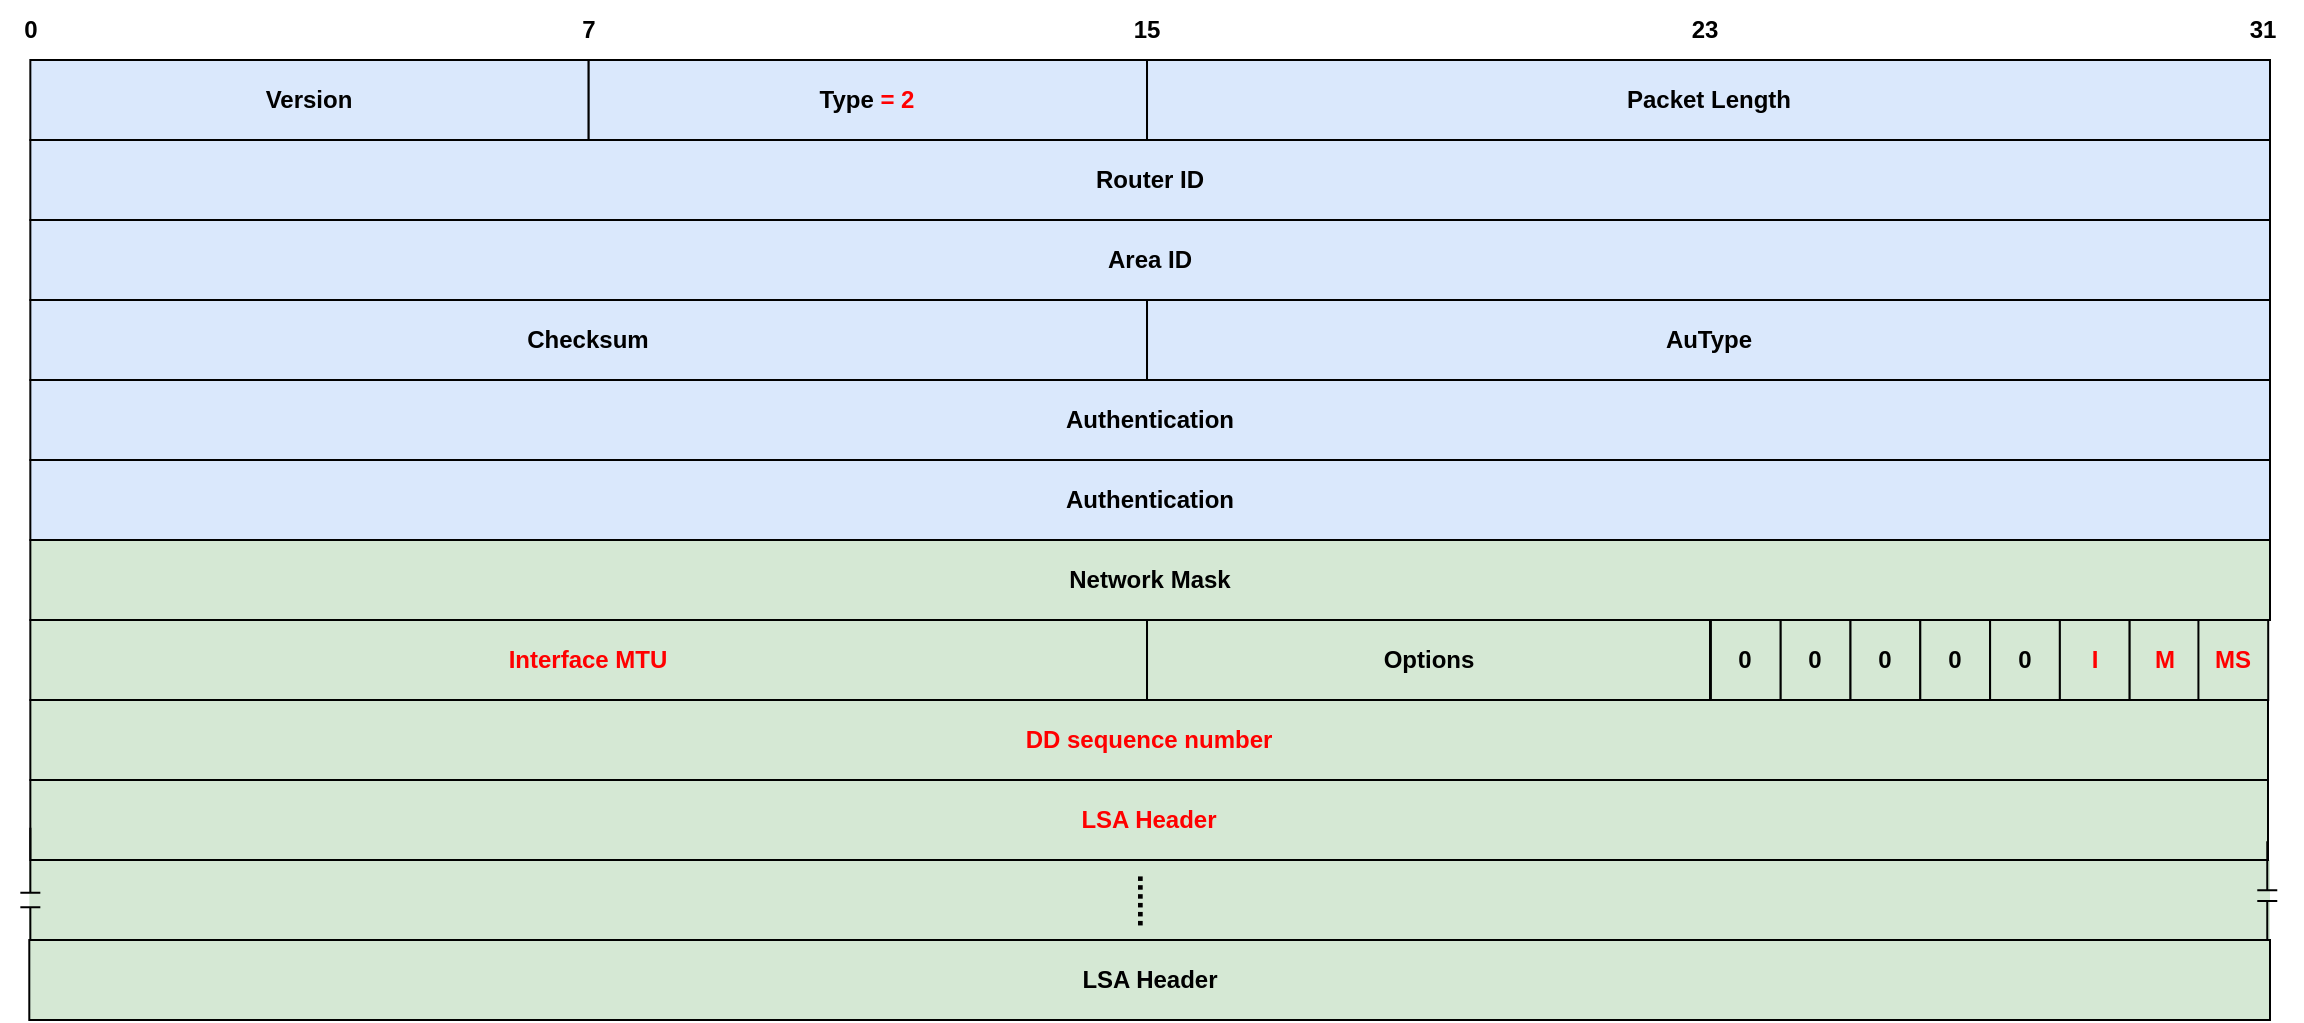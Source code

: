 <mxfile version="27.0.9">
  <diagram name="第1頁" id="42sLrqm_TxsRs1g0UzyI">
    <mxGraphModel dx="1426" dy="859" grid="1" gridSize="10" guides="1" tooltips="1" connect="1" arrows="1" fold="1" page="1" pageScale="1" pageWidth="1169" pageHeight="827" math="0" shadow="0">
      <root>
        <mxCell id="0" />
        <mxCell id="1" parent="0" />
        <mxCell id="miTaI1y8mHFx_gWerBgb-1" value="" style="rounded=0;whiteSpace=wrap;html=1;fillColor=#d5e8d4;strokeColor=none;fontStyle=1" parent="1" vertex="1">
          <mxGeometry x="39.65" y="560" width="1120.35" height="40" as="geometry" />
        </mxCell>
        <mxCell id="miTaI1y8mHFx_gWerBgb-2" value="&lt;span&gt;Version&lt;/span&gt;" style="rounded=0;whiteSpace=wrap;html=1;fillColor=#dae8fc;strokeColor=#000000;fontStyle=1" parent="1" vertex="1">
          <mxGeometry x="40.172" y="160" width="279.169" height="40" as="geometry" />
        </mxCell>
        <mxCell id="miTaI1y8mHFx_gWerBgb-3" value="&lt;span&gt;Type &lt;font style=&quot;color: rgb(255, 0, 0);&quot;&gt;= 2&lt;/font&gt;&lt;/span&gt;" style="rounded=0;whiteSpace=wrap;html=1;fillColor=#dae8fc;strokeColor=#000000;fontStyle=1" parent="1" vertex="1">
          <mxGeometry x="319.341" y="160" width="279.169" height="40" as="geometry" />
        </mxCell>
        <mxCell id="miTaI1y8mHFx_gWerBgb-4" value="Packet Length" style="rounded=0;whiteSpace=wrap;html=1;fillColor=#dae8fc;strokeColor=#000000;fontStyle=1" parent="1" vertex="1">
          <mxGeometry x="598.51" y="160" width="561.49" height="40" as="geometry" />
        </mxCell>
        <mxCell id="miTaI1y8mHFx_gWerBgb-5" value="Router ID" style="rounded=0;whiteSpace=wrap;html=1;fillColor=#dae8fc;strokeColor=#000000;fontStyle=1" parent="1" vertex="1">
          <mxGeometry x="40.17" y="200" width="1119.83" height="40" as="geometry" />
        </mxCell>
        <mxCell id="miTaI1y8mHFx_gWerBgb-6" value="Area ID" style="rounded=0;whiteSpace=wrap;html=1;fillColor=#dae8fc;strokeColor=#000000;fontStyle=1" parent="1" vertex="1">
          <mxGeometry x="40.17" y="240" width="1119.83" height="40" as="geometry" />
        </mxCell>
        <mxCell id="miTaI1y8mHFx_gWerBgb-7" value="&lt;span&gt;0&lt;/span&gt;" style="text;html=1;align=center;verticalAlign=middle;resizable=0;points=[];autosize=1;strokeColor=none;fillColor=none;fontStyle=1" parent="1" vertex="1">
          <mxGeometry x="25.17" y="130" width="30" height="30" as="geometry" />
        </mxCell>
        <mxCell id="miTaI1y8mHFx_gWerBgb-8" value="&lt;span&gt;7&lt;/span&gt;" style="text;html=1;align=center;verticalAlign=middle;resizable=0;points=[];autosize=1;strokeColor=none;fillColor=none;fontStyle=1" parent="1" vertex="1">
          <mxGeometry x="304.339" y="130" width="30" height="30" as="geometry" />
        </mxCell>
        <mxCell id="miTaI1y8mHFx_gWerBgb-9" value="&lt;span&gt;15&lt;/span&gt;" style="text;html=1;align=center;verticalAlign=middle;resizable=0;points=[];autosize=1;strokeColor=none;fillColor=none;fontStyle=1" parent="1" vertex="1">
          <mxGeometry x="577.904" y="130" width="40" height="30" as="geometry" />
        </mxCell>
        <mxCell id="miTaI1y8mHFx_gWerBgb-10" value="&lt;span&gt;31&lt;/span&gt;" style="text;html=1;align=center;verticalAlign=middle;resizable=0;points=[];autosize=1;strokeColor=none;fillColor=none;fontStyle=1" parent="1" vertex="1">
          <mxGeometry x="1135.628" y="130" width="40" height="30" as="geometry" />
        </mxCell>
        <mxCell id="miTaI1y8mHFx_gWerBgb-11" value="Checksum" style="rounded=0;whiteSpace=wrap;html=1;fillColor=#dae8fc;strokeColor=#000000;fontStyle=1" parent="1" vertex="1">
          <mxGeometry x="40.172" y="280" width="558.338" height="40" as="geometry" />
        </mxCell>
        <mxCell id="miTaI1y8mHFx_gWerBgb-12" value="AuType" style="rounded=0;whiteSpace=wrap;html=1;fillColor=#dae8fc;strokeColor=#000000;fontStyle=1" parent="1" vertex="1">
          <mxGeometry x="598.51" y="280" width="561.49" height="40" as="geometry" />
        </mxCell>
        <mxCell id="miTaI1y8mHFx_gWerBgb-13" value="Authentication" style="rounded=0;whiteSpace=wrap;html=1;fillColor=#dae8fc;strokeColor=#000000;fontStyle=1" parent="1" vertex="1">
          <mxGeometry x="40.17" y="320" width="1119.83" height="40" as="geometry" />
        </mxCell>
        <mxCell id="miTaI1y8mHFx_gWerBgb-14" value="Authentication" style="rounded=0;whiteSpace=wrap;html=1;fillColor=#dae8fc;strokeColor=#000000;fontStyle=1" parent="1" vertex="1">
          <mxGeometry x="40.17" y="360" width="1119.83" height="40" as="geometry" />
        </mxCell>
        <mxCell id="miTaI1y8mHFx_gWerBgb-15" value="Network Mask" style="rounded=0;whiteSpace=wrap;html=1;fillColor=#d5e8d4;strokeColor=default;fontStyle=1" parent="1" vertex="1">
          <mxGeometry x="40.17" y="400" width="1119.83" height="40" as="geometry" />
        </mxCell>
        <mxCell id="miTaI1y8mHFx_gWerBgb-16" style="edgeStyle=orthogonalEdgeStyle;rounded=0;orthogonalLoop=1;jettySize=auto;html=1;exitX=0.5;exitY=1;exitDx=0;exitDy=0;" parent="1" source="miTaI1y8mHFx_gWerBgb-15" target="miTaI1y8mHFx_gWerBgb-15" edge="1">
          <mxGeometry relative="1" as="geometry" />
        </mxCell>
        <mxCell id="miTaI1y8mHFx_gWerBgb-17" value="&lt;font style=&quot;color: rgb(255, 0, 0);&quot;&gt;Interface MTU&lt;/font&gt;" style="rounded=0;whiteSpace=wrap;html=1;fillColor=#d5e8d4;strokeColor=default;fontStyle=1" parent="1" vertex="1">
          <mxGeometry x="40.172" y="440" width="558.338" height="40" as="geometry" />
        </mxCell>
        <mxCell id="miTaI1y8mHFx_gWerBgb-18" value="Options" style="rounded=0;whiteSpace=wrap;html=1;fillColor=#d5e8d4;strokeColor=default;fontStyle=1" parent="1" vertex="1">
          <mxGeometry x="598.51" y="440" width="281.49" height="40" as="geometry" />
        </mxCell>
        <mxCell id="miTaI1y8mHFx_gWerBgb-20" value="&lt;span&gt;23&lt;/span&gt;" style="text;html=1;align=center;verticalAlign=middle;resizable=0;points=[];autosize=1;strokeColor=none;fillColor=none;fontStyle=1" parent="1" vertex="1">
          <mxGeometry x="857.073" y="130" width="40" height="30" as="geometry" />
        </mxCell>
        <mxCell id="miTaI1y8mHFx_gWerBgb-21" value="&lt;font style=&quot;color: rgb(255, 0, 0);&quot;&gt;DD sequence number&lt;/font&gt;" style="rounded=0;whiteSpace=wrap;html=1;fillColor=#d5e8d4;strokeColor=default;fontStyle=1" parent="1" vertex="1">
          <mxGeometry x="40.17" y="480" width="1118.83" height="40" as="geometry" />
        </mxCell>
        <mxCell id="miTaI1y8mHFx_gWerBgb-22" value="&lt;font style=&quot;color: rgb(255, 0, 0);&quot;&gt;LSA Header&lt;/font&gt;" style="rounded=0;whiteSpace=wrap;html=1;fillColor=#d5e8d4;strokeColor=default;fontStyle=1" parent="1" vertex="1">
          <mxGeometry x="40.17" y="520" width="1118.83" height="40" as="geometry" />
        </mxCell>
        <mxCell id="miTaI1y8mHFx_gWerBgb-25" value="" style="pointerEvents=1;verticalLabelPosition=bottom;shadow=0;dashed=0;align=center;html=1;verticalAlign=top;shape=mxgraph.electrical.capacitors.capacitor_1;rotation=90;" parent="1" vertex="1">
          <mxGeometry x="4.055" y="575" width="72.235" height="10" as="geometry" />
        </mxCell>
        <mxCell id="miTaI1y8mHFx_gWerBgb-27" value="" style="pointerEvents=1;verticalLabelPosition=bottom;shadow=0;dashed=0;align=center;html=1;verticalAlign=top;shape=mxgraph.electrical.capacitors.capacitor_1;rotation=90;" parent="1" vertex="1">
          <mxGeometry x="1131.45" y="572.82" width="54.37" height="10" as="geometry" />
        </mxCell>
        <mxCell id="miTaI1y8mHFx_gWerBgb-28" value="&lt;b&gt;&lt;font style=&quot;font-size: 16px;&quot;&gt;......&lt;/font&gt;&lt;/b&gt;" style="text;html=1;align=center;verticalAlign=middle;resizable=0;points=[];autosize=1;strokeColor=none;fillColor=none;rotation=90;" parent="1" vertex="1">
          <mxGeometry x="575.084" y="565" width="50" height="30" as="geometry" />
        </mxCell>
        <mxCell id="miTaI1y8mHFx_gWerBgb-29" value="LSA Header" style="rounded=0;whiteSpace=wrap;html=1;fillColor=#d5e8d4;strokeColor=default;fontStyle=1" parent="1" vertex="1">
          <mxGeometry x="39.65" y="600" width="1120.35" height="40" as="geometry" />
        </mxCell>
        <mxCell id="miTaI1y8mHFx_gWerBgb-52" value="" style="group" parent="1" vertex="1" connectable="0">
          <mxGeometry x="880.458" y="440" width="278.646" height="40" as="geometry" />
        </mxCell>
        <mxCell id="miTaI1y8mHFx_gWerBgb-30" value="0" style="rounded=0;whiteSpace=wrap;html=1;fillColor=#d5e8d4;strokeColor=default;fontStyle=1" parent="miTaI1y8mHFx_gWerBgb-52" vertex="1">
          <mxGeometry width="34.896" height="40" as="geometry" />
        </mxCell>
        <mxCell id="miTaI1y8mHFx_gWerBgb-45" value="0" style="rounded=0;whiteSpace=wrap;html=1;fillColor=#d5e8d4;strokeColor=default;fontStyle=1" parent="miTaI1y8mHFx_gWerBgb-52" vertex="1">
          <mxGeometry x="34.896" width="34.896" height="40" as="geometry" />
        </mxCell>
        <mxCell id="miTaI1y8mHFx_gWerBgb-46" value="0" style="rounded=0;whiteSpace=wrap;html=1;fillColor=#d5e8d4;strokeColor=default;fontStyle=1" parent="miTaI1y8mHFx_gWerBgb-52" vertex="1">
          <mxGeometry x="69.792" width="34.896" height="40" as="geometry" />
        </mxCell>
        <mxCell id="miTaI1y8mHFx_gWerBgb-47" value="0" style="rounded=0;whiteSpace=wrap;html=1;fillColor=#d5e8d4;strokeColor=default;fontStyle=1" parent="miTaI1y8mHFx_gWerBgb-52" vertex="1">
          <mxGeometry x="104.688" width="34.896" height="40" as="geometry" />
        </mxCell>
        <mxCell id="miTaI1y8mHFx_gWerBgb-48" value="0" style="rounded=0;whiteSpace=wrap;html=1;fillColor=#d5e8d4;strokeColor=default;fontStyle=1" parent="miTaI1y8mHFx_gWerBgb-52" vertex="1">
          <mxGeometry x="139.585" width="34.896" height="40" as="geometry" />
        </mxCell>
        <mxCell id="miTaI1y8mHFx_gWerBgb-49" value="&lt;font style=&quot;color: rgb(255, 0, 0);&quot;&gt;I&lt;/font&gt;" style="rounded=0;whiteSpace=wrap;html=1;fillColor=#d5e8d4;strokeColor=default;fontStyle=1" parent="miTaI1y8mHFx_gWerBgb-52" vertex="1">
          <mxGeometry x="174.481" width="34.896" height="40" as="geometry" />
        </mxCell>
        <mxCell id="miTaI1y8mHFx_gWerBgb-50" value="&lt;font style=&quot;color: rgb(255, 0, 0);&quot;&gt;M&lt;/font&gt;" style="rounded=0;whiteSpace=wrap;html=1;fillColor=#d5e8d4;strokeColor=default;fontStyle=1" parent="miTaI1y8mHFx_gWerBgb-52" vertex="1">
          <mxGeometry x="209.377" width="34.896" height="40" as="geometry" />
        </mxCell>
        <mxCell id="miTaI1y8mHFx_gWerBgb-51" value="&lt;font style=&quot;color: rgb(255, 0, 0);&quot;&gt;MS&lt;/font&gt;" style="rounded=0;whiteSpace=wrap;html=1;fillColor=#d5e8d4;strokeColor=default;fontStyle=1" parent="miTaI1y8mHFx_gWerBgb-52" vertex="1">
          <mxGeometry x="243.75" width="34.896" height="40" as="geometry" />
        </mxCell>
      </root>
    </mxGraphModel>
  </diagram>
</mxfile>
